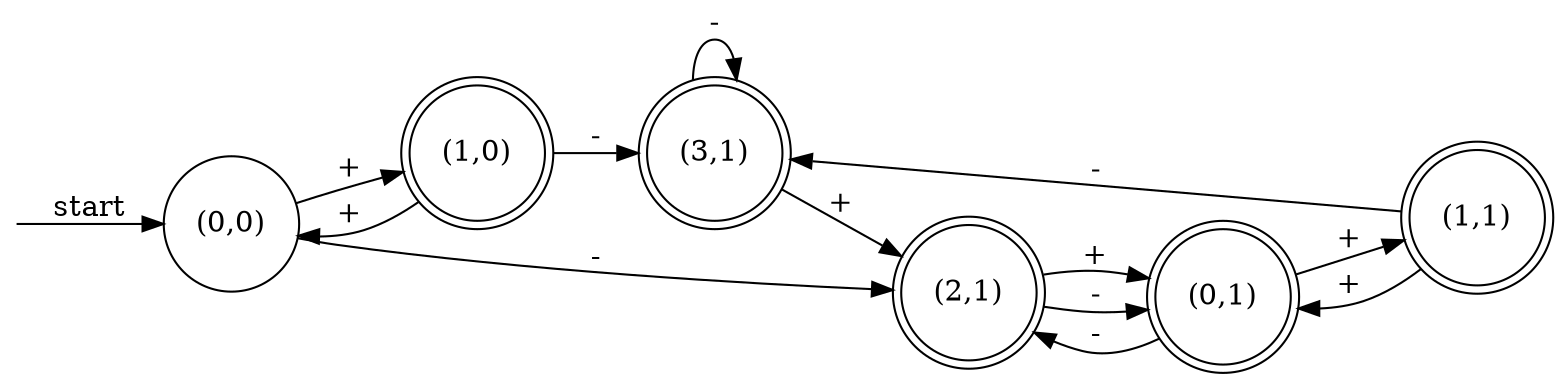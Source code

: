 digraph dfa {
    rankdir = LR;
    node [shape = circle];
    __start [style = invis, shape = point];
    __start -> "(0,0)" [ label = "start" ];
    node [shape = doublecircle]; "(1,0)" "(3,1)" "(2,1)" "(0,1)" "(1,1)"
    node [shape = circle];
    "(2,1)" -> "(0,1)" [ label = "+" ];
    "(2,1)" -> "(0,1)" [ label = "-" ];
    "(0,1)" -> "(1,1)" [ label = "+" ];
    "(0,1)" -> "(2,1)" [ label = "-" ];
    "(0,0)" -> "(1,0)" [ label = "+" ];
    "(0,0)" -> "(2,1)" [ label = "-" ];
    "(1,1)" -> "(0,1)" [ label = "+" ];
    "(1,1)" -> "(3,1)" [ label = "-" ];
    "(1,0)" -> "(0,0)" [ label = "+" ];
    "(1,0)" -> "(3,1)" [ label = "-" ];
    "(3,1)" -> "(2,1)" [ label = "+" ];
    "(3,1)" -> "(3,1)" [ label = "-" ];
}
